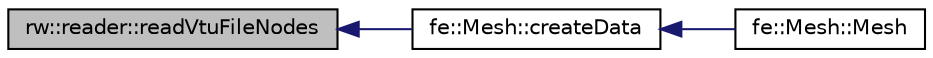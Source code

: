 digraph "rw::reader::readVtuFileNodes"
{
  edge [fontname="Helvetica",fontsize="10",labelfontname="Helvetica",labelfontsize="10"];
  node [fontname="Helvetica",fontsize="10",shape=record];
  rankdir="LR";
  Node37 [label="rw::reader::readVtuFileNodes",height=0.2,width=0.4,color="black", fillcolor="grey75", style="filled", fontcolor="black"];
  Node37 -> Node38 [dir="back",color="midnightblue",fontsize="10",style="solid",fontname="Helvetica"];
  Node38 [label="fe::Mesh::createData",height=0.2,width=0.4,color="black", fillcolor="white", style="filled",URL="$classfe_1_1Mesh.html#af19a12e75facdf38b898d4b627f3e5d1",tooltip="Reads mesh data from the file and populates other data. "];
  Node38 -> Node39 [dir="back",color="midnightblue",fontsize="10",style="solid",fontname="Helvetica"];
  Node39 [label="fe::Mesh::Mesh",height=0.2,width=0.4,color="black", fillcolor="white", style="filled",URL="$classfe_1_1Mesh.html#a0041afbb7d7e94bfb01c108e460196fb",tooltip="Constructor. "];
}
